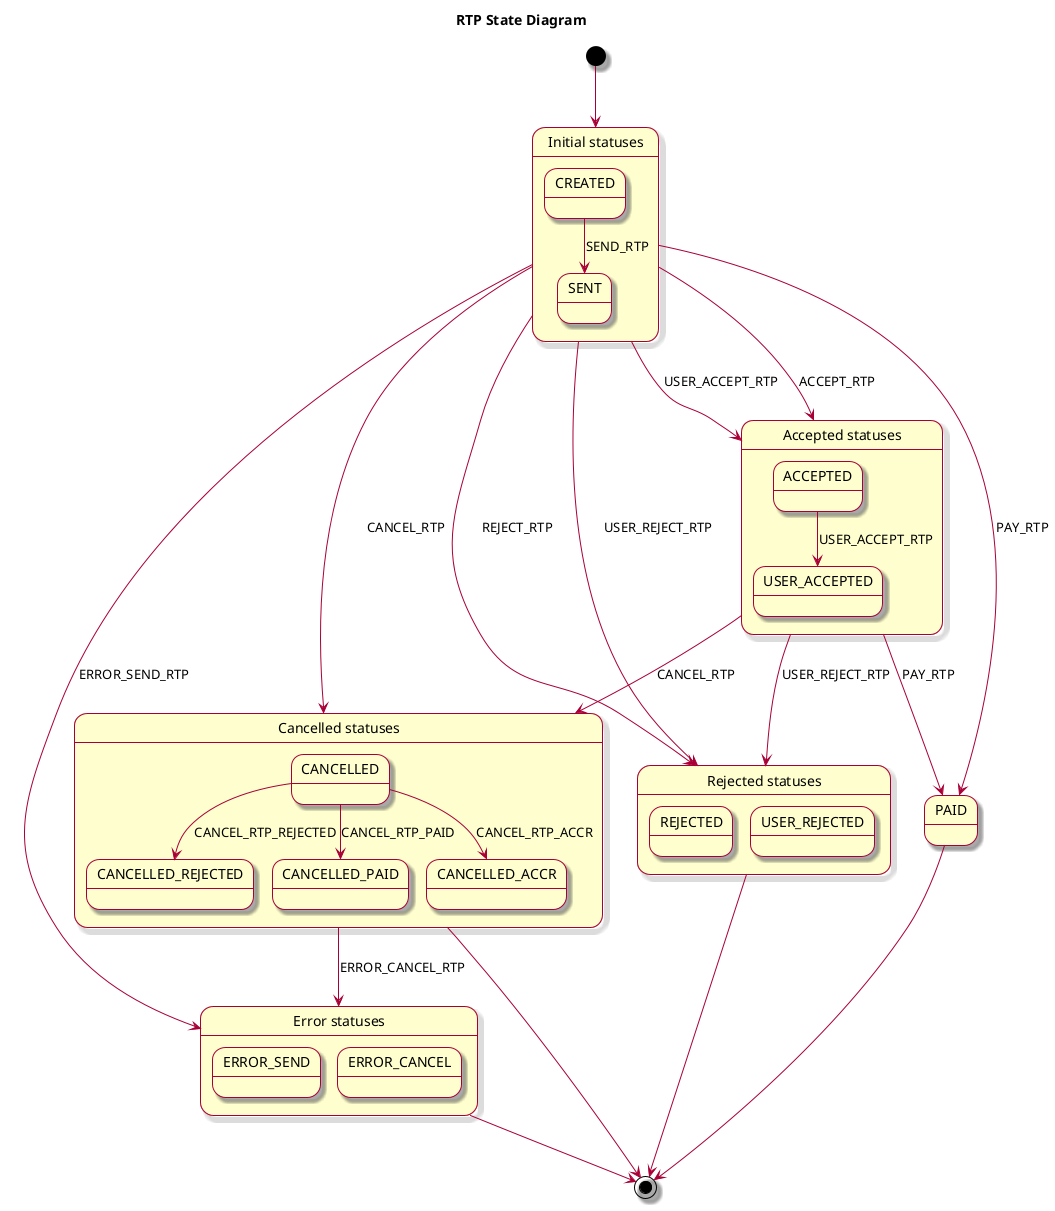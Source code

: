 @startuml
skin rose
title RTP State Diagram

state "Initial statuses" as IS {
    state CREATED
    state SENT
}

state "Error statuses" as ES {
    state ERROR_SEND
    state ERROR_CANCEL
}

state "Accepted statuses" as AS {
    state ACCEPTED
    state USER_ACCEPTED
}

state "Rejected statuses" as RS {
    state REJECTED
    state USER_REJECTED
}

state "Cancelled statuses" as CS {
    state CANCELLED
    state CANCELLED_REJECTED
    state CANCELLED_PAID
    state CANCELLED_ACCR
}

[*] --> IS


CREATED --> SENT : SEND_RTP

IS --> AS : ACCEPT_RTP
IS --> RS : REJECT_RTP
IS --> AS : USER_ACCEPT_RTP
IS --> RS : USER_REJECT_RTP
IS --> PAID : PAY_RTP
IS --> CS : CANCEL_RTP
IS --> ES : ERROR_SEND_RTP

ACCEPTED --> USER_ACCEPTED : USER_ACCEPT_RTP
AS --> RS : USER_REJECT_RTP
AS --> CS : CANCEL_RTP
AS --> PAID : PAY_RTP

CANCELLED --> CANCELLED_ACCR : CANCEL_RTP_ACCR
CANCELLED --> CANCELLED_REJECTED : CANCEL_RTP_REJECTED
CANCELLED --> CANCELLED_PAID : CANCEL_RTP_PAID
CS --> ES : ERROR_CANCEL_RTP

PAID --> [*]
RS --> [*]
ES --> [*]
CS --> [*]

@enduml
